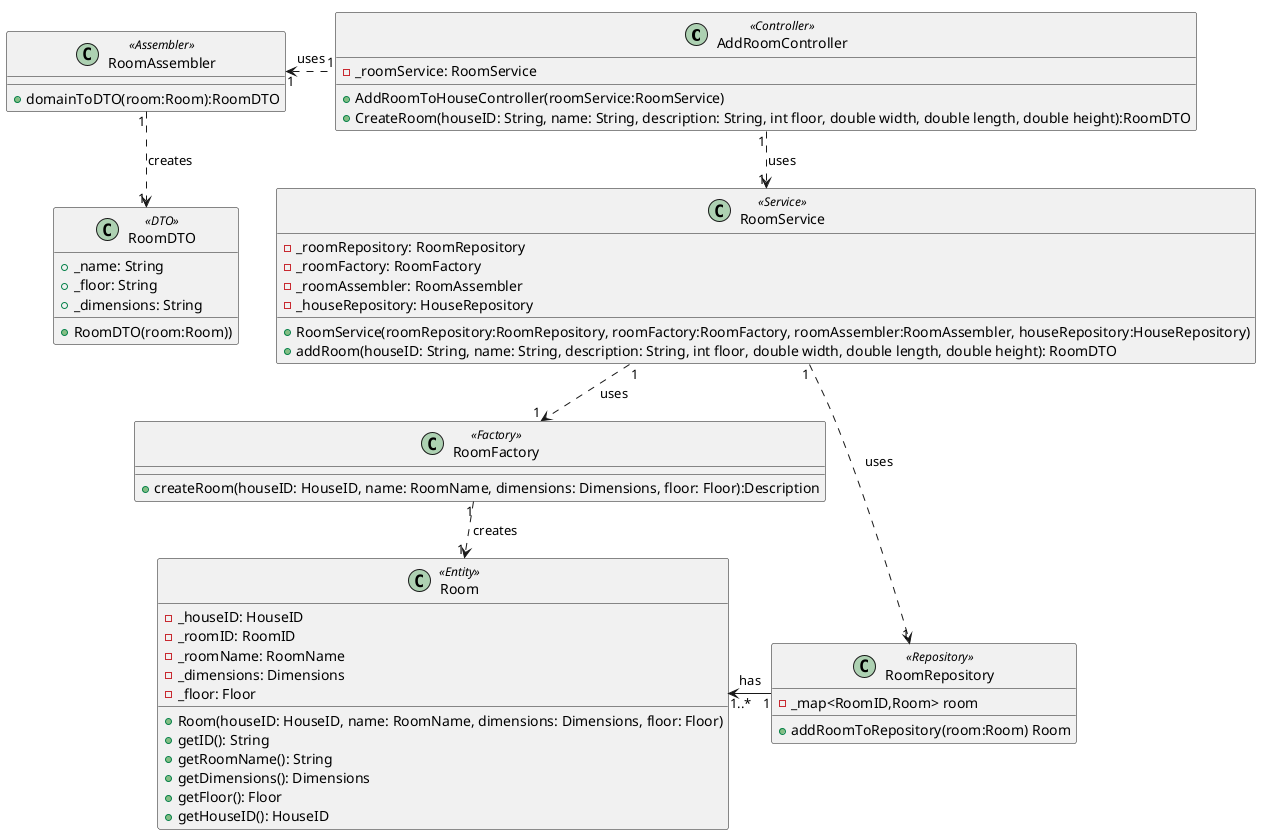 @startuml
!pragma layout smetana

class AddRoomController<<Controller>> {
- _roomService: RoomService
+AddRoomToHouseController(roomService:RoomService)
+CreateRoom(houseID: String, name: String, description: String, int floor, double width, double length, double height):RoomDTO
}

class RoomService <<Service>>{
- _roomRepository: RoomRepository
- _roomFactory: RoomFactory
- _roomAssembler: RoomAssembler
- _houseRepository: HouseRepository
+RoomService(roomRepository:RoomRepository, roomFactory:RoomFactory, roomAssembler:RoomAssembler, houseRepository:HouseRepository)
+addRoom(houseID: String, name: String, description: String, int floor, double width, double length, double height): RoomDTO
}

class RoomRepository <<Repository>>{
- _map<RoomID,Room> room
+addRoomToRepository(room:Room) Room
}

class RoomFactory <<Factory>>{
+createRoom(houseID: HouseID, name: RoomName, dimensions: Dimensions, floor: Floor):Description
}

class RoomAssembler <<Assembler>>{
+domainToDTO(room:Room):RoomDTO
}

class RoomDTO <<DTO>>{
+ _name: String
+ _floor: String
+ _dimensions: String
+RoomDTO(room:Room))
}

class Room <<Entity>>{
- _houseID: HouseID
- _roomID: RoomID
- _roomName: RoomName
- _dimensions: Dimensions
- _floor: Floor
+Room(houseID: HouseID, name: RoomName, dimensions: Dimensions, floor: Floor)
+getID(): String
+getRoomName(): String
+getDimensions(): Dimensions
+getFloor(): Floor
+getHouseID(): HouseID
}


AddRoomController "1" .down.> "1" RoomService: uses
RoomService "1" .down.> "1" RoomFactory: uses
RoomService "1" .right.> "1" RoomRepository: uses
RoomRepository "1" -left-> "1..*" Room: has
AddRoomController "1" .left.> "1" RoomAssembler: uses
RoomAssembler "1" .down.> "1" RoomDTO: creates
RoomFactory "1" .down.> "1" Room: creates


@enduml